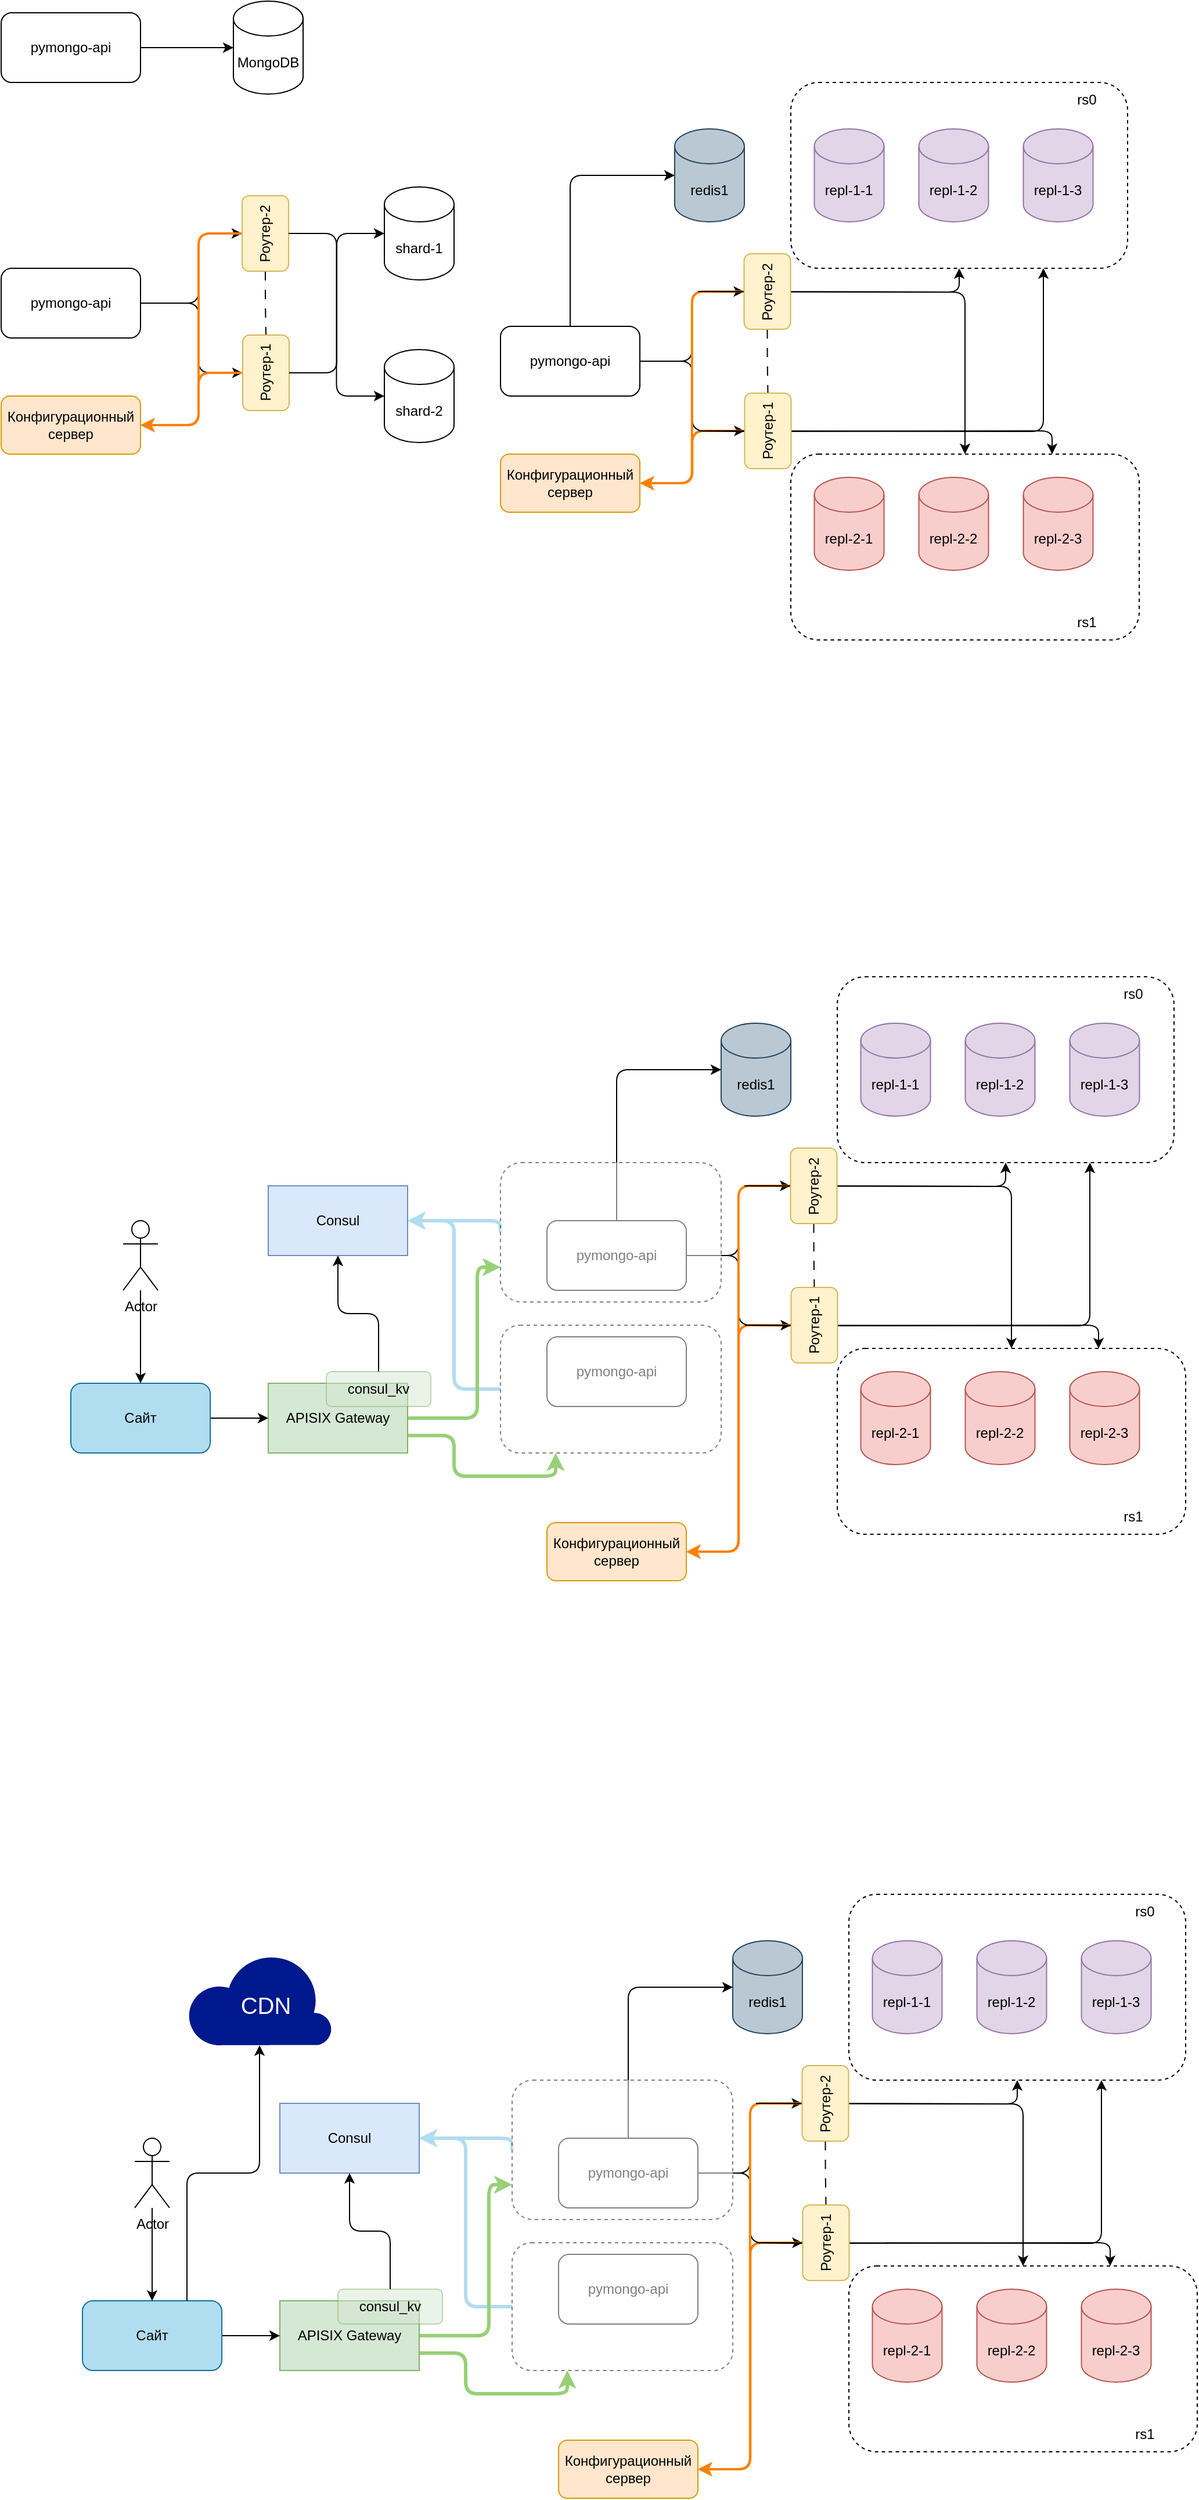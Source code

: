 <mxfile version="24.7.8" pages="2">
  <diagram name="Page-1" id="-H_mtQnk-PTXWXPvYvuk">
    <mxGraphModel dx="1363" dy="913" grid="1" gridSize="10" guides="1" tooltips="1" connect="1" arrows="1" fold="1" page="1" pageScale="1" pageWidth="1169" pageHeight="827" math="0" shadow="0">
      <root>
        <mxCell id="0" />
        <mxCell id="1" parent="0" />
        <mxCell id="zA23MoTUsTF4_91t8viU-2" value="MongoDB" style="shape=cylinder3;whiteSpace=wrap;html=1;boundedLbl=1;backgroundOutline=1;size=15;" parent="1" vertex="1">
          <mxGeometry x="210" y="70" width="60" height="80" as="geometry" />
        </mxCell>
        <mxCell id="zA23MoTUsTF4_91t8viU-3" value="pymongo-api" style="rounded=1;whiteSpace=wrap;html=1;" parent="1" vertex="1">
          <mxGeometry x="10" y="80" width="120" height="60" as="geometry" />
        </mxCell>
        <mxCell id="zA23MoTUsTF4_91t8viU-4" style="edgeStyle=orthogonalEdgeStyle;rounded=0;orthogonalLoop=1;jettySize=auto;html=1;exitX=1;exitY=0.5;exitDx=0;exitDy=0;entryX=0;entryY=0.5;entryDx=0;entryDy=0;entryPerimeter=0;" parent="1" source="zA23MoTUsTF4_91t8viU-3" target="zA23MoTUsTF4_91t8viU-2" edge="1">
          <mxGeometry relative="1" as="geometry" />
        </mxCell>
        <mxCell id="7KpjehtesX4XCopIGH7v-1" value="shard-1" style="shape=cylinder3;whiteSpace=wrap;html=1;boundedLbl=1;backgroundOutline=1;size=15;" parent="1" vertex="1">
          <mxGeometry x="340" y="230" width="60" height="80" as="geometry" />
        </mxCell>
        <mxCell id="7KpjehtesX4XCopIGH7v-53" style="edgeStyle=orthogonalEdgeStyle;rounded=1;orthogonalLoop=1;jettySize=auto;html=1;exitX=1;exitY=0.5;exitDx=0;exitDy=0;curved=0;" parent="1" source="7KpjehtesX4XCopIGH7v-2" target="7KpjehtesX4XCopIGH7v-49" edge="1">
          <mxGeometry relative="1" as="geometry">
            <Array as="points">
              <mxPoint x="180" y="330" />
              <mxPoint x="180" y="270" />
            </Array>
          </mxGeometry>
        </mxCell>
        <mxCell id="7KpjehtesX4XCopIGH7v-54" style="edgeStyle=orthogonalEdgeStyle;rounded=1;orthogonalLoop=1;jettySize=auto;html=1;exitX=1;exitY=0.5;exitDx=0;exitDy=0;entryX=0.5;entryY=0;entryDx=0;entryDy=0;curved=0;" parent="1" source="7KpjehtesX4XCopIGH7v-2" target="7KpjehtesX4XCopIGH7v-50" edge="1">
          <mxGeometry relative="1" as="geometry">
            <Array as="points">
              <mxPoint x="180" y="330" />
              <mxPoint x="180" y="390" />
            </Array>
          </mxGeometry>
        </mxCell>
        <mxCell id="7KpjehtesX4XCopIGH7v-2" value="pymongo-api" style="rounded=1;whiteSpace=wrap;html=1;" parent="1" vertex="1">
          <mxGeometry x="10" y="300" width="120" height="60" as="geometry" />
        </mxCell>
        <mxCell id="7KpjehtesX4XCopIGH7v-5" value="shard-2" style="shape=cylinder3;whiteSpace=wrap;html=1;boundedLbl=1;backgroundOutline=1;size=15;" parent="1" vertex="1">
          <mxGeometry x="340" y="370" width="60" height="80" as="geometry" />
        </mxCell>
        <mxCell id="7KpjehtesX4XCopIGH7v-64" style="edgeStyle=orthogonalEdgeStyle;rounded=1;orthogonalLoop=1;jettySize=auto;html=1;exitX=1;exitY=0.5;exitDx=0;exitDy=0;curved=0;" parent="1" source="7KpjehtesX4XCopIGH7v-8" target="7KpjehtesX4XCopIGH7v-61" edge="1">
          <mxGeometry relative="1" as="geometry" />
        </mxCell>
        <mxCell id="7KpjehtesX4XCopIGH7v-65" style="edgeStyle=orthogonalEdgeStyle;rounded=1;orthogonalLoop=1;jettySize=auto;html=1;exitX=1;exitY=0.5;exitDx=0;exitDy=0;curved=0;" parent="1" source="7KpjehtesX4XCopIGH7v-8" target="7KpjehtesX4XCopIGH7v-62" edge="1">
          <mxGeometry relative="1" as="geometry" />
        </mxCell>
        <mxCell id="7KpjehtesX4XCopIGH7v-8" value="pymongo-api" style="rounded=1;whiteSpace=wrap;html=1;" parent="1" vertex="1">
          <mxGeometry x="440" y="350" width="120" height="60" as="geometry" />
        </mxCell>
        <mxCell id="7KpjehtesX4XCopIGH7v-12" value="repl-1-1" style="shape=cylinder3;whiteSpace=wrap;html=1;boundedLbl=1;backgroundOutline=1;size=15;fillColor=#e1d5e7;strokeColor=#9673a6;" parent="1" vertex="1">
          <mxGeometry x="710.25" y="180" width="60" height="80" as="geometry" />
        </mxCell>
        <mxCell id="7KpjehtesX4XCopIGH7v-13" value="repl-1-2" style="shape=cylinder3;whiteSpace=wrap;html=1;boundedLbl=1;backgroundOutline=1;size=15;fillColor=#e1d5e7;strokeColor=#9673a6;" parent="1" vertex="1">
          <mxGeometry x="800.25" y="180" width="60" height="80" as="geometry" />
        </mxCell>
        <mxCell id="7KpjehtesX4XCopIGH7v-14" value="repl-1-3" style="shape=cylinder3;whiteSpace=wrap;html=1;boundedLbl=1;backgroundOutline=1;size=15;fillColor=#e1d5e7;strokeColor=#9673a6;" parent="1" vertex="1">
          <mxGeometry x="890.25" y="180" width="60" height="80" as="geometry" />
        </mxCell>
        <mxCell id="7KpjehtesX4XCopIGH7v-18" value="repl-2-1" style="shape=cylinder3;whiteSpace=wrap;html=1;boundedLbl=1;backgroundOutline=1;size=15;fillColor=#f8cecc;strokeColor=#b85450;" parent="1" vertex="1">
          <mxGeometry x="710.25" y="480" width="60" height="80" as="geometry" />
        </mxCell>
        <mxCell id="7KpjehtesX4XCopIGH7v-19" value="repl-2-2" style="shape=cylinder3;whiteSpace=wrap;html=1;boundedLbl=1;backgroundOutline=1;size=15;fillColor=#f8cecc;strokeColor=#b85450;" parent="1" vertex="1">
          <mxGeometry x="800.25" y="480" width="60" height="80" as="geometry" />
        </mxCell>
        <mxCell id="7KpjehtesX4XCopIGH7v-20" value="repl-2-3" style="shape=cylinder3;whiteSpace=wrap;html=1;boundedLbl=1;backgroundOutline=1;size=15;fillColor=#f8cecc;strokeColor=#b85450;" parent="1" vertex="1">
          <mxGeometry x="890.25" y="480" width="60" height="80" as="geometry" />
        </mxCell>
        <mxCell id="7KpjehtesX4XCopIGH7v-24" value="redis1" style="shape=cylinder3;whiteSpace=wrap;html=1;boundedLbl=1;backgroundOutline=1;size=15;fillColor=#bac8d3;strokeColor=#23445d;" parent="1" vertex="1">
          <mxGeometry x="590" y="180" width="60" height="80" as="geometry" />
        </mxCell>
        <mxCell id="7KpjehtesX4XCopIGH7v-48" value="Конфигурационный сервер" style="rounded=1;whiteSpace=wrap;html=1;fillColor=#ffe6cc;strokeColor=#d79b00;" parent="1" vertex="1">
          <mxGeometry x="10" y="410" width="120" height="50" as="geometry" />
        </mxCell>
        <mxCell id="7KpjehtesX4XCopIGH7v-52" style="edgeStyle=orthogonalEdgeStyle;rounded=1;orthogonalLoop=1;jettySize=auto;html=1;exitX=0.5;exitY=0;exitDx=0;exitDy=0;entryX=1;entryY=0.5;entryDx=0;entryDy=0;curved=0;strokeColor=#FF8000;strokeWidth=2;" parent="1" source="7KpjehtesX4XCopIGH7v-49" target="7KpjehtesX4XCopIGH7v-48" edge="1">
          <mxGeometry relative="1" as="geometry">
            <mxPoint x="130" y="430" as="targetPoint" />
            <Array as="points">
              <mxPoint x="180" y="270" />
              <mxPoint x="180" y="435" />
            </Array>
          </mxGeometry>
        </mxCell>
        <mxCell id="7KpjehtesX4XCopIGH7v-55" style="edgeStyle=orthogonalEdgeStyle;rounded=0;orthogonalLoop=1;jettySize=auto;html=1;exitX=0;exitY=0.5;exitDx=0;exitDy=0;entryX=1;entryY=0.5;entryDx=0;entryDy=0;endArrow=none;endFill=0;dashed=1;dashPattern=8 8;" parent="1" source="7KpjehtesX4XCopIGH7v-49" target="7KpjehtesX4XCopIGH7v-50" edge="1">
          <mxGeometry relative="1" as="geometry" />
        </mxCell>
        <mxCell id="7KpjehtesX4XCopIGH7v-49" value="Роутер-2" style="rounded=1;whiteSpace=wrap;html=1;fillColor=#fff2cc;strokeColor=#d6b656;rotation=-90;" parent="1" vertex="1">
          <mxGeometry x="205" y="250" width="65" height="40" as="geometry" />
        </mxCell>
        <mxCell id="7KpjehtesX4XCopIGH7v-51" style="edgeStyle=orthogonalEdgeStyle;rounded=1;orthogonalLoop=1;jettySize=auto;html=1;exitX=0.5;exitY=0;exitDx=0;exitDy=0;entryX=1;entryY=0.5;entryDx=0;entryDy=0;curved=0;strokeColor=#FF8000;strokeWidth=2;" parent="1" source="7KpjehtesX4XCopIGH7v-50" target="7KpjehtesX4XCopIGH7v-48" edge="1">
          <mxGeometry relative="1" as="geometry">
            <Array as="points">
              <mxPoint x="180" y="390" />
              <mxPoint x="180" y="435" />
            </Array>
          </mxGeometry>
        </mxCell>
        <mxCell id="7KpjehtesX4XCopIGH7v-50" value="Роутер-1" style="rounded=1;whiteSpace=wrap;html=1;fillColor=#fff2cc;strokeColor=#d6b656;rotation=-90;" parent="1" vertex="1">
          <mxGeometry x="205.5" y="370" width="65" height="40" as="geometry" />
        </mxCell>
        <mxCell id="7KpjehtesX4XCopIGH7v-57" style="edgeStyle=orthogonalEdgeStyle;rounded=1;orthogonalLoop=1;jettySize=auto;html=1;exitX=0.5;exitY=1;exitDx=0;exitDy=0;entryX=0;entryY=0.5;entryDx=0;entryDy=0;entryPerimeter=0;curved=0;" parent="1" source="7KpjehtesX4XCopIGH7v-49" target="7KpjehtesX4XCopIGH7v-5" edge="1">
          <mxGeometry relative="1" as="geometry" />
        </mxCell>
        <mxCell id="7KpjehtesX4XCopIGH7v-58" style="edgeStyle=orthogonalEdgeStyle;rounded=1;orthogonalLoop=1;jettySize=auto;html=1;exitX=0.5;exitY=1;exitDx=0;exitDy=0;entryX=0;entryY=0.5;entryDx=0;entryDy=0;entryPerimeter=0;curved=0;" parent="1" source="7KpjehtesX4XCopIGH7v-50" target="7KpjehtesX4XCopIGH7v-1" edge="1">
          <mxGeometry relative="1" as="geometry" />
        </mxCell>
        <mxCell id="7KpjehtesX4XCopIGH7v-60" style="edgeStyle=orthogonalEdgeStyle;rounded=0;orthogonalLoop=1;jettySize=auto;html=1;exitX=0;exitY=0.5;exitDx=0;exitDy=0;entryX=1;entryY=0.5;entryDx=0;entryDy=0;endArrow=none;endFill=0;dashed=1;dashPattern=8 8;" parent="1" source="7KpjehtesX4XCopIGH7v-61" target="7KpjehtesX4XCopIGH7v-62" edge="1">
          <mxGeometry relative="1" as="geometry" />
        </mxCell>
        <mxCell id="7KpjehtesX4XCopIGH7v-66" style="edgeStyle=orthogonalEdgeStyle;rounded=1;orthogonalLoop=1;jettySize=auto;html=1;exitX=0.5;exitY=0;exitDx=0;exitDy=0;entryX=1;entryY=0.5;entryDx=0;entryDy=0;curved=0;strokeColor=#FF8000;strokeWidth=2;" parent="1" source="7KpjehtesX4XCopIGH7v-61" target="7KpjehtesX4XCopIGH7v-63" edge="1">
          <mxGeometry relative="1" as="geometry" />
        </mxCell>
        <mxCell id="ZkxTK4wxiajPIn4mrlBF-107" style="edgeStyle=orthogonalEdgeStyle;rounded=1;orthogonalLoop=1;jettySize=auto;html=1;exitX=0.5;exitY=1;exitDx=0;exitDy=0;entryX=0.5;entryY=1;entryDx=0;entryDy=0;curved=0;" edge="1" parent="1" target="ZkxTK4wxiajPIn4mrlBF-103">
          <mxGeometry relative="1" as="geometry">
            <mxPoint x="610" y="320" as="sourcePoint" />
          </mxGeometry>
        </mxCell>
        <mxCell id="ZkxTK4wxiajPIn4mrlBF-108" style="edgeStyle=orthogonalEdgeStyle;rounded=1;orthogonalLoop=1;jettySize=auto;html=1;exitX=0.5;exitY=1;exitDx=0;exitDy=0;curved=0;" edge="1" parent="1" target="ZkxTK4wxiajPIn4mrlBF-105">
          <mxGeometry relative="1" as="geometry">
            <mxPoint x="610" y="320" as="sourcePoint" />
          </mxGeometry>
        </mxCell>
        <mxCell id="7KpjehtesX4XCopIGH7v-61" value="Роутер-2" style="rounded=1;whiteSpace=wrap;html=1;fillColor=#fff2cc;strokeColor=#d6b656;rotation=-90;" parent="1" vertex="1">
          <mxGeometry x="637.25" y="300" width="65" height="40" as="geometry" />
        </mxCell>
        <mxCell id="7KpjehtesX4XCopIGH7v-67" style="edgeStyle=orthogonalEdgeStyle;rounded=1;orthogonalLoop=1;jettySize=auto;html=1;exitX=0.5;exitY=0;exitDx=0;exitDy=0;entryX=1;entryY=0.5;entryDx=0;entryDy=0;curved=0;strokeColor=#FF8000;strokeWidth=2;" parent="1" source="7KpjehtesX4XCopIGH7v-62" target="7KpjehtesX4XCopIGH7v-63" edge="1">
          <mxGeometry relative="1" as="geometry" />
        </mxCell>
        <mxCell id="ZkxTK4wxiajPIn4mrlBF-109" style="edgeStyle=orthogonalEdgeStyle;rounded=1;orthogonalLoop=1;jettySize=auto;html=1;exitX=0.5;exitY=1;exitDx=0;exitDy=0;entryX=0.75;entryY=1;entryDx=0;entryDy=0;curved=0;" edge="1" parent="1" target="ZkxTK4wxiajPIn4mrlBF-103">
          <mxGeometry relative="1" as="geometry">
            <mxPoint x="610.5" y="440" as="sourcePoint" />
          </mxGeometry>
        </mxCell>
        <mxCell id="ZkxTK4wxiajPIn4mrlBF-110" style="edgeStyle=orthogonalEdgeStyle;rounded=1;orthogonalLoop=1;jettySize=auto;html=1;exitX=0.5;exitY=1;exitDx=0;exitDy=0;entryX=0.75;entryY=0;entryDx=0;entryDy=0;curved=0;" edge="1" parent="1" target="ZkxTK4wxiajPIn4mrlBF-105">
          <mxGeometry relative="1" as="geometry">
            <mxPoint x="610.5" y="440" as="sourcePoint" />
          </mxGeometry>
        </mxCell>
        <mxCell id="7KpjehtesX4XCopIGH7v-62" value="Роутер-1" style="rounded=1;whiteSpace=wrap;html=1;fillColor=#fff2cc;strokeColor=#d6b656;rotation=-90;" parent="1" vertex="1">
          <mxGeometry x="637.75" y="420" width="65" height="40" as="geometry" />
        </mxCell>
        <mxCell id="7KpjehtesX4XCopIGH7v-63" value="Конфигурационный сервер" style="rounded=1;whiteSpace=wrap;html=1;fillColor=#ffe6cc;strokeColor=#d79b00;" parent="1" vertex="1">
          <mxGeometry x="440" y="460" width="120" height="50" as="geometry" />
        </mxCell>
        <mxCell id="ZkxTK4wxiajPIn4mrlBF-103" value="" style="rounded=1;whiteSpace=wrap;html=1;fillColor=none;dashed=1;" vertex="1" parent="1">
          <mxGeometry x="690" y="140" width="290" height="160" as="geometry" />
        </mxCell>
        <mxCell id="ZkxTK4wxiajPIn4mrlBF-104" value="rs0" style="text;html=1;align=center;verticalAlign=middle;whiteSpace=wrap;rounded=0;" vertex="1" parent="1">
          <mxGeometry x="915.25" y="140" width="60" height="30" as="geometry" />
        </mxCell>
        <mxCell id="ZkxTK4wxiajPIn4mrlBF-105" value="" style="rounded=1;whiteSpace=wrap;html=1;fillColor=none;dashed=1;" vertex="1" parent="1">
          <mxGeometry x="690" y="460" width="300" height="160" as="geometry" />
        </mxCell>
        <mxCell id="ZkxTK4wxiajPIn4mrlBF-106" value="rs1" style="text;html=1;align=center;verticalAlign=middle;whiteSpace=wrap;rounded=0;" vertex="1" parent="1">
          <mxGeometry x="915.25" y="590" width="60" height="30" as="geometry" />
        </mxCell>
        <mxCell id="ZkxTK4wxiajPIn4mrlBF-111" style="edgeStyle=orthogonalEdgeStyle;rounded=1;orthogonalLoop=1;jettySize=auto;html=1;exitX=0.5;exitY=0;exitDx=0;exitDy=0;entryX=0;entryY=0.5;entryDx=0;entryDy=0;entryPerimeter=0;curved=0;" edge="1" parent="1" source="7KpjehtesX4XCopIGH7v-8" target="7KpjehtesX4XCopIGH7v-24">
          <mxGeometry relative="1" as="geometry" />
        </mxCell>
        <mxCell id="ZkxTK4wxiajPIn4mrlBF-112" style="edgeStyle=orthogonalEdgeStyle;rounded=1;orthogonalLoop=1;jettySize=auto;html=1;exitX=1;exitY=0.5;exitDx=0;exitDy=0;curved=0;" edge="1" parent="1" source="ZkxTK4wxiajPIn4mrlBF-114" target="ZkxTK4wxiajPIn4mrlBF-126">
          <mxGeometry relative="1" as="geometry" />
        </mxCell>
        <mxCell id="ZkxTK4wxiajPIn4mrlBF-113" style="edgeStyle=orthogonalEdgeStyle;rounded=1;orthogonalLoop=1;jettySize=auto;html=1;exitX=1;exitY=0.5;exitDx=0;exitDy=0;curved=0;" edge="1" parent="1" source="ZkxTK4wxiajPIn4mrlBF-114" target="ZkxTK4wxiajPIn4mrlBF-130">
          <mxGeometry relative="1" as="geometry" />
        </mxCell>
        <mxCell id="ZkxTK4wxiajPIn4mrlBF-114" value="pymongo-api" style="rounded=1;whiteSpace=wrap;html=1;" vertex="1" parent="1">
          <mxGeometry x="480" y="1120" width="120" height="60" as="geometry" />
        </mxCell>
        <mxCell id="ZkxTK4wxiajPIn4mrlBF-115" value="repl-1-1" style="shape=cylinder3;whiteSpace=wrap;html=1;boundedLbl=1;backgroundOutline=1;size=15;fillColor=#e1d5e7;strokeColor=#9673a6;" vertex="1" parent="1">
          <mxGeometry x="750.25" y="950" width="60" height="80" as="geometry" />
        </mxCell>
        <mxCell id="ZkxTK4wxiajPIn4mrlBF-116" value="repl-1-2" style="shape=cylinder3;whiteSpace=wrap;html=1;boundedLbl=1;backgroundOutline=1;size=15;fillColor=#e1d5e7;strokeColor=#9673a6;" vertex="1" parent="1">
          <mxGeometry x="840.25" y="950" width="60" height="80" as="geometry" />
        </mxCell>
        <mxCell id="ZkxTK4wxiajPIn4mrlBF-117" value="repl-1-3" style="shape=cylinder3;whiteSpace=wrap;html=1;boundedLbl=1;backgroundOutline=1;size=15;fillColor=#e1d5e7;strokeColor=#9673a6;" vertex="1" parent="1">
          <mxGeometry x="930.25" y="950" width="60" height="80" as="geometry" />
        </mxCell>
        <mxCell id="ZkxTK4wxiajPIn4mrlBF-118" value="repl-2-1" style="shape=cylinder3;whiteSpace=wrap;html=1;boundedLbl=1;backgroundOutline=1;size=15;fillColor=#f8cecc;strokeColor=#b85450;" vertex="1" parent="1">
          <mxGeometry x="750.25" y="1250" width="60" height="80" as="geometry" />
        </mxCell>
        <mxCell id="ZkxTK4wxiajPIn4mrlBF-119" value="repl-2-2" style="shape=cylinder3;whiteSpace=wrap;html=1;boundedLbl=1;backgroundOutline=1;size=15;fillColor=#f8cecc;strokeColor=#b85450;" vertex="1" parent="1">
          <mxGeometry x="840.25" y="1250" width="60" height="80" as="geometry" />
        </mxCell>
        <mxCell id="ZkxTK4wxiajPIn4mrlBF-120" value="repl-2-3" style="shape=cylinder3;whiteSpace=wrap;html=1;boundedLbl=1;backgroundOutline=1;size=15;fillColor=#f8cecc;strokeColor=#b85450;" vertex="1" parent="1">
          <mxGeometry x="930.25" y="1250" width="60" height="80" as="geometry" />
        </mxCell>
        <mxCell id="ZkxTK4wxiajPIn4mrlBF-121" value="redis1" style="shape=cylinder3;whiteSpace=wrap;html=1;boundedLbl=1;backgroundOutline=1;size=15;fillColor=#bac8d3;strokeColor=#23445d;" vertex="1" parent="1">
          <mxGeometry x="630" y="950" width="60" height="80" as="geometry" />
        </mxCell>
        <mxCell id="ZkxTK4wxiajPIn4mrlBF-122" style="edgeStyle=orthogonalEdgeStyle;rounded=0;orthogonalLoop=1;jettySize=auto;html=1;exitX=0;exitY=0.5;exitDx=0;exitDy=0;entryX=1;entryY=0.5;entryDx=0;entryDy=0;endArrow=none;endFill=0;dashed=1;dashPattern=8 8;" edge="1" parent="1" source="ZkxTK4wxiajPIn4mrlBF-126" target="ZkxTK4wxiajPIn4mrlBF-130">
          <mxGeometry relative="1" as="geometry" />
        </mxCell>
        <mxCell id="ZkxTK4wxiajPIn4mrlBF-123" style="edgeStyle=orthogonalEdgeStyle;rounded=1;orthogonalLoop=1;jettySize=auto;html=1;exitX=0.5;exitY=0;exitDx=0;exitDy=0;entryX=1;entryY=0.5;entryDx=0;entryDy=0;curved=0;strokeColor=#FF8000;strokeWidth=2;" edge="1" parent="1" source="ZkxTK4wxiajPIn4mrlBF-126" target="ZkxTK4wxiajPIn4mrlBF-131">
          <mxGeometry relative="1" as="geometry" />
        </mxCell>
        <mxCell id="ZkxTK4wxiajPIn4mrlBF-124" style="edgeStyle=orthogonalEdgeStyle;rounded=1;orthogonalLoop=1;jettySize=auto;html=1;exitX=0.5;exitY=1;exitDx=0;exitDy=0;entryX=0.5;entryY=1;entryDx=0;entryDy=0;curved=0;" edge="1" parent="1" target="ZkxTK4wxiajPIn4mrlBF-132">
          <mxGeometry relative="1" as="geometry">
            <mxPoint x="650" y="1090" as="sourcePoint" />
          </mxGeometry>
        </mxCell>
        <mxCell id="ZkxTK4wxiajPIn4mrlBF-125" style="edgeStyle=orthogonalEdgeStyle;rounded=1;orthogonalLoop=1;jettySize=auto;html=1;exitX=0.5;exitY=1;exitDx=0;exitDy=0;curved=0;" edge="1" parent="1" target="ZkxTK4wxiajPIn4mrlBF-134">
          <mxGeometry relative="1" as="geometry">
            <mxPoint x="650" y="1090" as="sourcePoint" />
          </mxGeometry>
        </mxCell>
        <mxCell id="ZkxTK4wxiajPIn4mrlBF-126" value="Роутер-2" style="rounded=1;whiteSpace=wrap;html=1;fillColor=#fff2cc;strokeColor=#d6b656;rotation=-90;" vertex="1" parent="1">
          <mxGeometry x="677.25" y="1070" width="65" height="40" as="geometry" />
        </mxCell>
        <mxCell id="ZkxTK4wxiajPIn4mrlBF-127" style="edgeStyle=orthogonalEdgeStyle;rounded=1;orthogonalLoop=1;jettySize=auto;html=1;exitX=0.5;exitY=0;exitDx=0;exitDy=0;entryX=1;entryY=0.5;entryDx=0;entryDy=0;curved=0;strokeColor=#FF8000;strokeWidth=2;" edge="1" parent="1" source="ZkxTK4wxiajPIn4mrlBF-130" target="ZkxTK4wxiajPIn4mrlBF-131">
          <mxGeometry relative="1" as="geometry" />
        </mxCell>
        <mxCell id="ZkxTK4wxiajPIn4mrlBF-128" style="edgeStyle=orthogonalEdgeStyle;rounded=1;orthogonalLoop=1;jettySize=auto;html=1;exitX=0.5;exitY=1;exitDx=0;exitDy=0;entryX=0.75;entryY=1;entryDx=0;entryDy=0;curved=0;" edge="1" parent="1" target="ZkxTK4wxiajPIn4mrlBF-132">
          <mxGeometry relative="1" as="geometry">
            <mxPoint x="650.5" y="1210" as="sourcePoint" />
          </mxGeometry>
        </mxCell>
        <mxCell id="ZkxTK4wxiajPIn4mrlBF-129" style="edgeStyle=orthogonalEdgeStyle;rounded=1;orthogonalLoop=1;jettySize=auto;html=1;exitX=0.5;exitY=1;exitDx=0;exitDy=0;entryX=0.75;entryY=0;entryDx=0;entryDy=0;curved=0;" edge="1" parent="1" target="ZkxTK4wxiajPIn4mrlBF-134">
          <mxGeometry relative="1" as="geometry">
            <mxPoint x="650.5" y="1210" as="sourcePoint" />
          </mxGeometry>
        </mxCell>
        <mxCell id="ZkxTK4wxiajPIn4mrlBF-130" value="Роутер-1" style="rounded=1;whiteSpace=wrap;html=1;fillColor=#fff2cc;strokeColor=#d6b656;rotation=-90;" vertex="1" parent="1">
          <mxGeometry x="677.75" y="1190" width="65" height="40" as="geometry" />
        </mxCell>
        <mxCell id="ZkxTK4wxiajPIn4mrlBF-131" value="Конфигурационный сервер" style="rounded=1;whiteSpace=wrap;html=1;fillColor=#ffe6cc;strokeColor=#d79b00;" vertex="1" parent="1">
          <mxGeometry x="480" y="1380" width="120" height="50" as="geometry" />
        </mxCell>
        <mxCell id="ZkxTK4wxiajPIn4mrlBF-132" value="" style="rounded=1;whiteSpace=wrap;html=1;fillColor=none;dashed=1;" vertex="1" parent="1">
          <mxGeometry x="730" y="910" width="290" height="160" as="geometry" />
        </mxCell>
        <mxCell id="ZkxTK4wxiajPIn4mrlBF-133" value="rs0" style="text;html=1;align=center;verticalAlign=middle;whiteSpace=wrap;rounded=0;" vertex="1" parent="1">
          <mxGeometry x="955.25" y="910" width="60" height="30" as="geometry" />
        </mxCell>
        <mxCell id="ZkxTK4wxiajPIn4mrlBF-134" value="" style="rounded=1;whiteSpace=wrap;html=1;fillColor=none;dashed=1;" vertex="1" parent="1">
          <mxGeometry x="730" y="1230" width="300" height="160" as="geometry" />
        </mxCell>
        <mxCell id="ZkxTK4wxiajPIn4mrlBF-135" value="rs1" style="text;html=1;align=center;verticalAlign=middle;whiteSpace=wrap;rounded=0;" vertex="1" parent="1">
          <mxGeometry x="955.25" y="1360" width="60" height="30" as="geometry" />
        </mxCell>
        <mxCell id="ZkxTK4wxiajPIn4mrlBF-136" style="edgeStyle=orthogonalEdgeStyle;rounded=1;orthogonalLoop=1;jettySize=auto;html=1;exitX=0.5;exitY=0;exitDx=0;exitDy=0;entryX=0;entryY=0.5;entryDx=0;entryDy=0;entryPerimeter=0;curved=0;" edge="1" parent="1" source="ZkxTK4wxiajPIn4mrlBF-114" target="ZkxTK4wxiajPIn4mrlBF-121">
          <mxGeometry relative="1" as="geometry" />
        </mxCell>
        <mxCell id="ZkxTK4wxiajPIn4mrlBF-137" value="pymongo-api" style="rounded=1;whiteSpace=wrap;html=1;" vertex="1" parent="1">
          <mxGeometry x="480" y="1220" width="120" height="60" as="geometry" />
        </mxCell>
        <mxCell id="ZkxTK4wxiajPIn4mrlBF-145" style="edgeStyle=orthogonalEdgeStyle;rounded=1;orthogonalLoop=1;jettySize=auto;html=1;exitX=0;exitY=0.5;exitDx=0;exitDy=0;entryX=1;entryY=0.5;entryDx=0;entryDy=0;curved=0;strokeColor=#B1DDF0;strokeWidth=3;" edge="1" parent="1" source="ZkxTK4wxiajPIn4mrlBF-138" target="ZkxTK4wxiajPIn4mrlBF-140">
          <mxGeometry relative="1" as="geometry">
            <Array as="points">
              <mxPoint x="440" y="1120" />
            </Array>
          </mxGeometry>
        </mxCell>
        <mxCell id="ZkxTK4wxiajPIn4mrlBF-138" value="" style="rounded=1;whiteSpace=wrap;html=1;fillColor=default;dashed=1;fillStyle=auto;opacity=50;" vertex="1" parent="1">
          <mxGeometry x="440" y="1070" width="190" height="120" as="geometry" />
        </mxCell>
        <mxCell id="ZkxTK4wxiajPIn4mrlBF-147" style="edgeStyle=orthogonalEdgeStyle;rounded=1;orthogonalLoop=1;jettySize=auto;html=1;exitX=0;exitY=0.5;exitDx=0;exitDy=0;entryX=1;entryY=0.5;entryDx=0;entryDy=0;curved=0;strokeColor=#B1DDF0;strokeWidth=3;" edge="1" parent="1" source="ZkxTK4wxiajPIn4mrlBF-139" target="ZkxTK4wxiajPIn4mrlBF-140">
          <mxGeometry relative="1" as="geometry" />
        </mxCell>
        <mxCell id="ZkxTK4wxiajPIn4mrlBF-139" value="" style="rounded=1;whiteSpace=wrap;html=1;fillColor=default;dashed=1;opacity=50;" vertex="1" parent="1">
          <mxGeometry x="440" y="1210" width="190" height="110" as="geometry" />
        </mxCell>
        <mxCell id="ZkxTK4wxiajPIn4mrlBF-140" value="Consul" style="rounded=0;whiteSpace=wrap;html=1;fillColor=#dae8fc;strokeColor=#6c8ebf;" vertex="1" parent="1">
          <mxGeometry x="240" y="1090" width="120" height="60" as="geometry" />
        </mxCell>
        <mxCell id="ZkxTK4wxiajPIn4mrlBF-148" style="edgeStyle=orthogonalEdgeStyle;rounded=1;orthogonalLoop=1;jettySize=auto;html=1;exitX=1;exitY=0.5;exitDx=0;exitDy=0;entryX=0;entryY=0.75;entryDx=0;entryDy=0;curved=0;strokeColor=#97D077;strokeWidth=3;" edge="1" parent="1" source="ZkxTK4wxiajPIn4mrlBF-141" target="ZkxTK4wxiajPIn4mrlBF-138">
          <mxGeometry relative="1" as="geometry">
            <Array as="points">
              <mxPoint x="420" y="1290" />
              <mxPoint x="420" y="1160" />
            </Array>
          </mxGeometry>
        </mxCell>
        <mxCell id="ZkxTK4wxiajPIn4mrlBF-149" style="edgeStyle=orthogonalEdgeStyle;rounded=1;orthogonalLoop=1;jettySize=auto;html=1;exitX=1;exitY=0.75;exitDx=0;exitDy=0;entryX=0.25;entryY=1;entryDx=0;entryDy=0;curved=0;strokeColor=#97D077;strokeWidth=3;" edge="1" parent="1" source="ZkxTK4wxiajPIn4mrlBF-141" target="ZkxTK4wxiajPIn4mrlBF-139">
          <mxGeometry relative="1" as="geometry" />
        </mxCell>
        <mxCell id="ZkxTK4wxiajPIn4mrlBF-141" value="APISIX Gateway" style="rounded=0;whiteSpace=wrap;html=1;fillColor=#d5e8d4;strokeColor=#82b366;" vertex="1" parent="1">
          <mxGeometry x="240" y="1260" width="120" height="60" as="geometry" />
        </mxCell>
        <mxCell id="ZkxTK4wxiajPIn4mrlBF-144" style="edgeStyle=orthogonalEdgeStyle;rounded=1;orthogonalLoop=1;jettySize=auto;html=1;exitX=0.5;exitY=0;exitDx=0;exitDy=0;entryX=0.5;entryY=1;entryDx=0;entryDy=0;curved=0;" edge="1" parent="1" source="ZkxTK4wxiajPIn4mrlBF-142" target="ZkxTK4wxiajPIn4mrlBF-140">
          <mxGeometry relative="1" as="geometry" />
        </mxCell>
        <mxCell id="ZkxTK4wxiajPIn4mrlBF-142" value="consul_kv" style="rounded=1;whiteSpace=wrap;html=1;fillColor=#d5e8d4;strokeColor=#82b366;opacity=50;" vertex="1" parent="1">
          <mxGeometry x="290" y="1250" width="90" height="30" as="geometry" />
        </mxCell>
        <mxCell id="ZkxTK4wxiajPIn4mrlBF-151" style="edgeStyle=orthogonalEdgeStyle;rounded=0;orthogonalLoop=1;jettySize=auto;html=1;exitX=1;exitY=0.5;exitDx=0;exitDy=0;entryX=0;entryY=0.5;entryDx=0;entryDy=0;" edge="1" parent="1" source="ZkxTK4wxiajPIn4mrlBF-150" target="ZkxTK4wxiajPIn4mrlBF-141">
          <mxGeometry relative="1" as="geometry" />
        </mxCell>
        <mxCell id="ZkxTK4wxiajPIn4mrlBF-150" value="Сайт" style="rounded=1;whiteSpace=wrap;html=1;fillColor=#b1ddf0;strokeColor=#10739e;" vertex="1" parent="1">
          <mxGeometry x="70" y="1260" width="120" height="60" as="geometry" />
        </mxCell>
        <mxCell id="ZkxTK4wxiajPIn4mrlBF-153" value="" style="edgeStyle=orthogonalEdgeStyle;rounded=0;orthogonalLoop=1;jettySize=auto;html=1;" edge="1" parent="1" source="ZkxTK4wxiajPIn4mrlBF-152" target="ZkxTK4wxiajPIn4mrlBF-150">
          <mxGeometry relative="1" as="geometry" />
        </mxCell>
        <mxCell id="ZkxTK4wxiajPIn4mrlBF-152" value="Actor" style="shape=umlActor;verticalLabelPosition=bottom;verticalAlign=top;html=1;outlineConnect=0;" vertex="1" parent="1">
          <mxGeometry x="115" y="1120" width="30" height="60" as="geometry" />
        </mxCell>
        <mxCell id="ZkxTK4wxiajPIn4mrlBF-155" style="edgeStyle=orthogonalEdgeStyle;rounded=1;orthogonalLoop=1;jettySize=auto;html=1;exitX=1;exitY=0.5;exitDx=0;exitDy=0;curved=0;" edge="1" parent="1" source="ZkxTK4wxiajPIn4mrlBF-157" target="ZkxTK4wxiajPIn4mrlBF-169">
          <mxGeometry relative="1" as="geometry" />
        </mxCell>
        <mxCell id="ZkxTK4wxiajPIn4mrlBF-156" style="edgeStyle=orthogonalEdgeStyle;rounded=1;orthogonalLoop=1;jettySize=auto;html=1;exitX=1;exitY=0.5;exitDx=0;exitDy=0;curved=0;" edge="1" parent="1" source="ZkxTK4wxiajPIn4mrlBF-157" target="ZkxTK4wxiajPIn4mrlBF-173">
          <mxGeometry relative="1" as="geometry" />
        </mxCell>
        <mxCell id="ZkxTK4wxiajPIn4mrlBF-157" value="pymongo-api" style="rounded=1;whiteSpace=wrap;html=1;" vertex="1" parent="1">
          <mxGeometry x="490" y="1910" width="120" height="60" as="geometry" />
        </mxCell>
        <mxCell id="ZkxTK4wxiajPIn4mrlBF-158" value="repl-1-1" style="shape=cylinder3;whiteSpace=wrap;html=1;boundedLbl=1;backgroundOutline=1;size=15;fillColor=#e1d5e7;strokeColor=#9673a6;" vertex="1" parent="1">
          <mxGeometry x="760.25" y="1740" width="60" height="80" as="geometry" />
        </mxCell>
        <mxCell id="ZkxTK4wxiajPIn4mrlBF-159" value="repl-1-2" style="shape=cylinder3;whiteSpace=wrap;html=1;boundedLbl=1;backgroundOutline=1;size=15;fillColor=#e1d5e7;strokeColor=#9673a6;" vertex="1" parent="1">
          <mxGeometry x="850.25" y="1740" width="60" height="80" as="geometry" />
        </mxCell>
        <mxCell id="ZkxTK4wxiajPIn4mrlBF-160" value="repl-1-3" style="shape=cylinder3;whiteSpace=wrap;html=1;boundedLbl=1;backgroundOutline=1;size=15;fillColor=#e1d5e7;strokeColor=#9673a6;" vertex="1" parent="1">
          <mxGeometry x="940.25" y="1740" width="60" height="80" as="geometry" />
        </mxCell>
        <mxCell id="ZkxTK4wxiajPIn4mrlBF-161" value="repl-2-1" style="shape=cylinder3;whiteSpace=wrap;html=1;boundedLbl=1;backgroundOutline=1;size=15;fillColor=#f8cecc;strokeColor=#b85450;" vertex="1" parent="1">
          <mxGeometry x="760.25" y="2040" width="60" height="80" as="geometry" />
        </mxCell>
        <mxCell id="ZkxTK4wxiajPIn4mrlBF-162" value="repl-2-2" style="shape=cylinder3;whiteSpace=wrap;html=1;boundedLbl=1;backgroundOutline=1;size=15;fillColor=#f8cecc;strokeColor=#b85450;" vertex="1" parent="1">
          <mxGeometry x="850.25" y="2040" width="60" height="80" as="geometry" />
        </mxCell>
        <mxCell id="ZkxTK4wxiajPIn4mrlBF-163" value="repl-2-3" style="shape=cylinder3;whiteSpace=wrap;html=1;boundedLbl=1;backgroundOutline=1;size=15;fillColor=#f8cecc;strokeColor=#b85450;" vertex="1" parent="1">
          <mxGeometry x="940.25" y="2040" width="60" height="80" as="geometry" />
        </mxCell>
        <mxCell id="ZkxTK4wxiajPIn4mrlBF-164" value="redis1" style="shape=cylinder3;whiteSpace=wrap;html=1;boundedLbl=1;backgroundOutline=1;size=15;fillColor=#bac8d3;strokeColor=#23445d;" vertex="1" parent="1">
          <mxGeometry x="640" y="1740" width="60" height="80" as="geometry" />
        </mxCell>
        <mxCell id="ZkxTK4wxiajPIn4mrlBF-165" style="edgeStyle=orthogonalEdgeStyle;rounded=0;orthogonalLoop=1;jettySize=auto;html=1;exitX=0;exitY=0.5;exitDx=0;exitDy=0;entryX=1;entryY=0.5;entryDx=0;entryDy=0;endArrow=none;endFill=0;dashed=1;dashPattern=8 8;" edge="1" parent="1" source="ZkxTK4wxiajPIn4mrlBF-169" target="ZkxTK4wxiajPIn4mrlBF-173">
          <mxGeometry relative="1" as="geometry" />
        </mxCell>
        <mxCell id="ZkxTK4wxiajPIn4mrlBF-166" style="edgeStyle=orthogonalEdgeStyle;rounded=1;orthogonalLoop=1;jettySize=auto;html=1;exitX=0.5;exitY=0;exitDx=0;exitDy=0;entryX=1;entryY=0.5;entryDx=0;entryDy=0;curved=0;strokeColor=#FF8000;strokeWidth=2;" edge="1" parent="1" source="ZkxTK4wxiajPIn4mrlBF-169" target="ZkxTK4wxiajPIn4mrlBF-174">
          <mxGeometry relative="1" as="geometry" />
        </mxCell>
        <mxCell id="ZkxTK4wxiajPIn4mrlBF-167" style="edgeStyle=orthogonalEdgeStyle;rounded=1;orthogonalLoop=1;jettySize=auto;html=1;exitX=0.5;exitY=1;exitDx=0;exitDy=0;entryX=0.5;entryY=1;entryDx=0;entryDy=0;curved=0;" edge="1" parent="1" target="ZkxTK4wxiajPIn4mrlBF-175">
          <mxGeometry relative="1" as="geometry">
            <mxPoint x="660" y="1880" as="sourcePoint" />
          </mxGeometry>
        </mxCell>
        <mxCell id="ZkxTK4wxiajPIn4mrlBF-168" style="edgeStyle=orthogonalEdgeStyle;rounded=1;orthogonalLoop=1;jettySize=auto;html=1;exitX=0.5;exitY=1;exitDx=0;exitDy=0;curved=0;" edge="1" parent="1" target="ZkxTK4wxiajPIn4mrlBF-177">
          <mxGeometry relative="1" as="geometry">
            <mxPoint x="660" y="1880" as="sourcePoint" />
          </mxGeometry>
        </mxCell>
        <mxCell id="ZkxTK4wxiajPIn4mrlBF-169" value="Роутер-2" style="rounded=1;whiteSpace=wrap;html=1;fillColor=#fff2cc;strokeColor=#d6b656;rotation=-90;" vertex="1" parent="1">
          <mxGeometry x="687.25" y="1860" width="65" height="40" as="geometry" />
        </mxCell>
        <mxCell id="ZkxTK4wxiajPIn4mrlBF-170" style="edgeStyle=orthogonalEdgeStyle;rounded=1;orthogonalLoop=1;jettySize=auto;html=1;exitX=0.5;exitY=0;exitDx=0;exitDy=0;entryX=1;entryY=0.5;entryDx=0;entryDy=0;curved=0;strokeColor=#FF8000;strokeWidth=2;" edge="1" parent="1" source="ZkxTK4wxiajPIn4mrlBF-173" target="ZkxTK4wxiajPIn4mrlBF-174">
          <mxGeometry relative="1" as="geometry" />
        </mxCell>
        <mxCell id="ZkxTK4wxiajPIn4mrlBF-171" style="edgeStyle=orthogonalEdgeStyle;rounded=1;orthogonalLoop=1;jettySize=auto;html=1;exitX=0.5;exitY=1;exitDx=0;exitDy=0;entryX=0.75;entryY=1;entryDx=0;entryDy=0;curved=0;" edge="1" parent="1" target="ZkxTK4wxiajPIn4mrlBF-175">
          <mxGeometry relative="1" as="geometry">
            <mxPoint x="660.5" y="2000" as="sourcePoint" />
          </mxGeometry>
        </mxCell>
        <mxCell id="ZkxTK4wxiajPIn4mrlBF-172" style="edgeStyle=orthogonalEdgeStyle;rounded=1;orthogonalLoop=1;jettySize=auto;html=1;exitX=0.5;exitY=1;exitDx=0;exitDy=0;entryX=0.75;entryY=0;entryDx=0;entryDy=0;curved=0;" edge="1" parent="1" target="ZkxTK4wxiajPIn4mrlBF-177">
          <mxGeometry relative="1" as="geometry">
            <mxPoint x="660.5" y="2000" as="sourcePoint" />
          </mxGeometry>
        </mxCell>
        <mxCell id="ZkxTK4wxiajPIn4mrlBF-173" value="Роутер-1" style="rounded=1;whiteSpace=wrap;html=1;fillColor=#fff2cc;strokeColor=#d6b656;rotation=-90;" vertex="1" parent="1">
          <mxGeometry x="687.75" y="1980" width="65" height="40" as="geometry" />
        </mxCell>
        <mxCell id="ZkxTK4wxiajPIn4mrlBF-174" value="Конфигурационный сервер" style="rounded=1;whiteSpace=wrap;html=1;fillColor=#ffe6cc;strokeColor=#d79b00;" vertex="1" parent="1">
          <mxGeometry x="490" y="2170" width="120" height="50" as="geometry" />
        </mxCell>
        <mxCell id="ZkxTK4wxiajPIn4mrlBF-175" value="" style="rounded=1;whiteSpace=wrap;html=1;fillColor=none;dashed=1;" vertex="1" parent="1">
          <mxGeometry x="740" y="1700" width="290" height="160" as="geometry" />
        </mxCell>
        <mxCell id="ZkxTK4wxiajPIn4mrlBF-176" value="rs0" style="text;html=1;align=center;verticalAlign=middle;whiteSpace=wrap;rounded=0;" vertex="1" parent="1">
          <mxGeometry x="965.25" y="1700" width="60" height="30" as="geometry" />
        </mxCell>
        <mxCell id="ZkxTK4wxiajPIn4mrlBF-177" value="" style="rounded=1;whiteSpace=wrap;html=1;fillColor=none;dashed=1;" vertex="1" parent="1">
          <mxGeometry x="740" y="2020" width="300" height="160" as="geometry" />
        </mxCell>
        <mxCell id="ZkxTK4wxiajPIn4mrlBF-178" value="rs1" style="text;html=1;align=center;verticalAlign=middle;whiteSpace=wrap;rounded=0;" vertex="1" parent="1">
          <mxGeometry x="965.25" y="2150" width="60" height="30" as="geometry" />
        </mxCell>
        <mxCell id="ZkxTK4wxiajPIn4mrlBF-179" style="edgeStyle=orthogonalEdgeStyle;rounded=1;orthogonalLoop=1;jettySize=auto;html=1;exitX=0.5;exitY=0;exitDx=0;exitDy=0;entryX=0;entryY=0.5;entryDx=0;entryDy=0;entryPerimeter=0;curved=0;" edge="1" parent="1" source="ZkxTK4wxiajPIn4mrlBF-157" target="ZkxTK4wxiajPIn4mrlBF-164">
          <mxGeometry relative="1" as="geometry" />
        </mxCell>
        <mxCell id="ZkxTK4wxiajPIn4mrlBF-180" value="pymongo-api" style="rounded=1;whiteSpace=wrap;html=1;" vertex="1" parent="1">
          <mxGeometry x="490" y="2010" width="120" height="60" as="geometry" />
        </mxCell>
        <mxCell id="ZkxTK4wxiajPIn4mrlBF-181" style="edgeStyle=orthogonalEdgeStyle;rounded=1;orthogonalLoop=1;jettySize=auto;html=1;exitX=0;exitY=0.5;exitDx=0;exitDy=0;entryX=1;entryY=0.5;entryDx=0;entryDy=0;curved=0;strokeColor=#B1DDF0;strokeWidth=3;" edge="1" parent="1" source="ZkxTK4wxiajPIn4mrlBF-182" target="ZkxTK4wxiajPIn4mrlBF-185">
          <mxGeometry relative="1" as="geometry">
            <Array as="points">
              <mxPoint x="450" y="1910" />
            </Array>
          </mxGeometry>
        </mxCell>
        <mxCell id="ZkxTK4wxiajPIn4mrlBF-182" value="" style="rounded=1;whiteSpace=wrap;html=1;fillColor=default;dashed=1;fillStyle=auto;opacity=50;" vertex="1" parent="1">
          <mxGeometry x="450" y="1860" width="190" height="120" as="geometry" />
        </mxCell>
        <mxCell id="ZkxTK4wxiajPIn4mrlBF-183" style="edgeStyle=orthogonalEdgeStyle;rounded=1;orthogonalLoop=1;jettySize=auto;html=1;exitX=0;exitY=0.5;exitDx=0;exitDy=0;entryX=1;entryY=0.5;entryDx=0;entryDy=0;curved=0;strokeColor=#B1DDF0;strokeWidth=3;" edge="1" parent="1" source="ZkxTK4wxiajPIn4mrlBF-184" target="ZkxTK4wxiajPIn4mrlBF-185">
          <mxGeometry relative="1" as="geometry" />
        </mxCell>
        <mxCell id="ZkxTK4wxiajPIn4mrlBF-184" value="" style="rounded=1;whiteSpace=wrap;html=1;fillColor=default;dashed=1;opacity=50;" vertex="1" parent="1">
          <mxGeometry x="450" y="2000" width="190" height="110" as="geometry" />
        </mxCell>
        <mxCell id="ZkxTK4wxiajPIn4mrlBF-185" value="Consul" style="rounded=0;whiteSpace=wrap;html=1;fillColor=#dae8fc;strokeColor=#6c8ebf;" vertex="1" parent="1">
          <mxGeometry x="250" y="1880" width="120" height="60" as="geometry" />
        </mxCell>
        <mxCell id="ZkxTK4wxiajPIn4mrlBF-186" style="edgeStyle=orthogonalEdgeStyle;rounded=1;orthogonalLoop=1;jettySize=auto;html=1;exitX=1;exitY=0.5;exitDx=0;exitDy=0;entryX=0;entryY=0.75;entryDx=0;entryDy=0;curved=0;strokeColor=#97D077;strokeWidth=3;" edge="1" parent="1" source="ZkxTK4wxiajPIn4mrlBF-188" target="ZkxTK4wxiajPIn4mrlBF-182">
          <mxGeometry relative="1" as="geometry">
            <Array as="points">
              <mxPoint x="430" y="2080" />
              <mxPoint x="430" y="1950" />
            </Array>
          </mxGeometry>
        </mxCell>
        <mxCell id="ZkxTK4wxiajPIn4mrlBF-187" style="edgeStyle=orthogonalEdgeStyle;rounded=1;orthogonalLoop=1;jettySize=auto;html=1;exitX=1;exitY=0.75;exitDx=0;exitDy=0;entryX=0.25;entryY=1;entryDx=0;entryDy=0;curved=0;strokeColor=#97D077;strokeWidth=3;" edge="1" parent="1" source="ZkxTK4wxiajPIn4mrlBF-188" target="ZkxTK4wxiajPIn4mrlBF-184">
          <mxGeometry relative="1" as="geometry" />
        </mxCell>
        <mxCell id="ZkxTK4wxiajPIn4mrlBF-188" value="APISIX Gateway" style="rounded=0;whiteSpace=wrap;html=1;fillColor=#d5e8d4;strokeColor=#82b366;" vertex="1" parent="1">
          <mxGeometry x="250" y="2050" width="120" height="60" as="geometry" />
        </mxCell>
        <mxCell id="ZkxTK4wxiajPIn4mrlBF-189" style="edgeStyle=orthogonalEdgeStyle;rounded=1;orthogonalLoop=1;jettySize=auto;html=1;exitX=0.5;exitY=0;exitDx=0;exitDy=0;entryX=0.5;entryY=1;entryDx=0;entryDy=0;curved=0;" edge="1" parent="1" source="ZkxTK4wxiajPIn4mrlBF-190" target="ZkxTK4wxiajPIn4mrlBF-185">
          <mxGeometry relative="1" as="geometry" />
        </mxCell>
        <mxCell id="ZkxTK4wxiajPIn4mrlBF-190" value="consul_kv" style="rounded=1;whiteSpace=wrap;html=1;fillColor=#d5e8d4;strokeColor=#82b366;opacity=50;" vertex="1" parent="1">
          <mxGeometry x="300" y="2040" width="90" height="30" as="geometry" />
        </mxCell>
        <mxCell id="ZkxTK4wxiajPIn4mrlBF-191" style="edgeStyle=orthogonalEdgeStyle;rounded=0;orthogonalLoop=1;jettySize=auto;html=1;exitX=1;exitY=0.5;exitDx=0;exitDy=0;entryX=0;entryY=0.5;entryDx=0;entryDy=0;" edge="1" parent="1" source="ZkxTK4wxiajPIn4mrlBF-192" target="ZkxTK4wxiajPIn4mrlBF-188">
          <mxGeometry relative="1" as="geometry" />
        </mxCell>
        <mxCell id="ZkxTK4wxiajPIn4mrlBF-192" value="Сайт" style="rounded=1;whiteSpace=wrap;html=1;fillColor=#b1ddf0;strokeColor=#10739e;" vertex="1" parent="1">
          <mxGeometry x="80" y="2050" width="120" height="60" as="geometry" />
        </mxCell>
        <mxCell id="ZkxTK4wxiajPIn4mrlBF-193" value="" style="edgeStyle=orthogonalEdgeStyle;rounded=0;orthogonalLoop=1;jettySize=auto;html=1;" edge="1" parent="1" source="ZkxTK4wxiajPIn4mrlBF-194" target="ZkxTK4wxiajPIn4mrlBF-192">
          <mxGeometry relative="1" as="geometry" />
        </mxCell>
        <mxCell id="ZkxTK4wxiajPIn4mrlBF-194" value="Actor" style="shape=umlActor;verticalLabelPosition=bottom;verticalAlign=top;html=1;outlineConnect=0;" vertex="1" parent="1">
          <mxGeometry x="125" y="1910" width="30" height="60" as="geometry" />
        </mxCell>
        <mxCell id="ZkxTK4wxiajPIn4mrlBF-195" value="" style="sketch=0;aspect=fixed;pointerEvents=1;shadow=0;dashed=0;html=1;strokeColor=none;labelPosition=center;verticalLabelPosition=bottom;verticalAlign=top;align=center;fillColor=#00188D;shape=mxgraph.azure.cloud" vertex="1" parent="1">
          <mxGeometry x="170" y="1750" width="125" height="80" as="geometry" />
        </mxCell>
        <mxCell id="ZkxTK4wxiajPIn4mrlBF-196" value="CDN" style="text;html=1;align=center;verticalAlign=middle;whiteSpace=wrap;rounded=0;fontColor=#FFFFFF;fontSize=20;" vertex="1" parent="1">
          <mxGeometry x="207.5" y="1780" width="60" height="30" as="geometry" />
        </mxCell>
        <mxCell id="ZkxTK4wxiajPIn4mrlBF-197" style="edgeStyle=orthogonalEdgeStyle;rounded=1;orthogonalLoop=1;jettySize=auto;html=1;exitX=0.75;exitY=0;exitDx=0;exitDy=0;entryX=0.5;entryY=1;entryDx=0;entryDy=0;entryPerimeter=0;curved=0;" edge="1" parent="1" source="ZkxTK4wxiajPIn4mrlBF-192" target="ZkxTK4wxiajPIn4mrlBF-195">
          <mxGeometry relative="1" as="geometry" />
        </mxCell>
      </root>
    </mxGraphModel>
  </diagram>
  <diagram id="ulj1IMaujeU7pZyOmuwR" name="Страница — 2">
    <mxGraphModel dx="1272" dy="853" grid="1" gridSize="10" guides="1" tooltips="1" connect="1" arrows="1" fold="1" page="1" pageScale="1" pageWidth="827" pageHeight="1169" math="0" shadow="0">
      <root>
        <mxCell id="0" />
        <mxCell id="1" parent="0" />
        <mxCell id="kXjU2O2Nu_doR2x44m6x-1" value="shard-1" style="shape=cylinder3;whiteSpace=wrap;html=1;boundedLbl=1;backgroundOutline=1;size=15;fillColor=#d0cee2;strokeColor=#56517e;" vertex="1" parent="1">
          <mxGeometry x="690" y="980" width="60" height="80" as="geometry" />
        </mxCell>
        <mxCell id="kXjU2O2Nu_doR2x44m6x-2" style="edgeStyle=orthogonalEdgeStyle;rounded=1;orthogonalLoop=1;jettySize=auto;html=1;exitX=1;exitY=0.5;exitDx=0;exitDy=0;curved=0;" edge="1" parent="1" source="kXjU2O2Nu_doR2x44m6x-4" target="kXjU2O2Nu_doR2x44m6x-44">
          <mxGeometry relative="1" as="geometry" />
        </mxCell>
        <mxCell id="kXjU2O2Nu_doR2x44m6x-3" style="edgeStyle=orthogonalEdgeStyle;rounded=1;orthogonalLoop=1;jettySize=auto;html=1;exitX=1;exitY=0.5;exitDx=0;exitDy=0;curved=0;" edge="1" parent="1" source="kXjU2O2Nu_doR2x44m6x-4" target="kXjU2O2Nu_doR2x44m6x-46">
          <mxGeometry relative="1" as="geometry" />
        </mxCell>
        <mxCell id="kXjU2O2Nu_doR2x44m6x-4" value="pymongo-api" style="rounded=1;whiteSpace=wrap;html=1;" vertex="1" parent="1">
          <mxGeometry x="360" y="1070" width="120" height="60" as="geometry" />
        </mxCell>
        <mxCell id="kXjU2O2Nu_doR2x44m6x-5" value="shard-2" style="shape=cylinder3;whiteSpace=wrap;html=1;boundedLbl=1;backgroundOutline=1;size=15;fillColor=#fad9d5;strokeColor=#ae4132;" vertex="1" parent="1">
          <mxGeometry x="690" y="1120" width="60" height="80" as="geometry" />
        </mxCell>
        <mxCell id="kXjU2O2Nu_doR2x44m6x-6" style="edgeStyle=orthogonalEdgeStyle;rounded=0;orthogonalLoop=1;jettySize=auto;html=1;exitX=0.5;exitY=0;exitDx=0;exitDy=0;exitPerimeter=0;" edge="1" parent="1" source="kXjU2O2Nu_doR2x44m6x-8" target="kXjU2O2Nu_doR2x44m6x-22">
          <mxGeometry relative="1" as="geometry" />
        </mxCell>
        <mxCell id="kXjU2O2Nu_doR2x44m6x-7" style="edgeStyle=orthogonalEdgeStyle;rounded=0;orthogonalLoop=1;jettySize=auto;html=1;exitX=0.5;exitY=0;exitDx=0;exitDy=0;exitPerimeter=0;strokeColor=default;" edge="1" parent="1" source="kXjU2O2Nu_doR2x44m6x-8" target="kXjU2O2Nu_doR2x44m6x-23">
          <mxGeometry relative="1" as="geometry" />
        </mxCell>
        <mxCell id="kXjU2O2Nu_doR2x44m6x-8" value="repl-1-1" style="shape=cylinder3;whiteSpace=wrap;html=1;boundedLbl=1;backgroundOutline=1;size=15;fillColor=#e1d5e7;strokeColor=#9673a6;" vertex="1" parent="1">
          <mxGeometry x="800" y="900" width="60" height="80" as="geometry" />
        </mxCell>
        <mxCell id="kXjU2O2Nu_doR2x44m6x-9" value="repl-1-2" style="shape=cylinder3;whiteSpace=wrap;html=1;boundedLbl=1;backgroundOutline=1;size=15;fillColor=#e1d5e7;strokeColor=#9673a6;" vertex="1" parent="1">
          <mxGeometry x="890" y="900" width="60" height="80" as="geometry" />
        </mxCell>
        <mxCell id="kXjU2O2Nu_doR2x44m6x-10" value="repl-1-3" style="shape=cylinder3;whiteSpace=wrap;html=1;boundedLbl=1;backgroundOutline=1;size=15;fillColor=#e1d5e7;strokeColor=#9673a6;" vertex="1" parent="1">
          <mxGeometry x="980" y="900" width="60" height="80" as="geometry" />
        </mxCell>
        <mxCell id="kXjU2O2Nu_doR2x44m6x-11" style="edgeStyle=orthogonalEdgeStyle;rounded=1;orthogonalLoop=1;jettySize=auto;html=1;exitX=1;exitY=0.5;exitDx=0;exitDy=0;exitPerimeter=0;entryX=0.5;entryY=1;entryDx=0;entryDy=0;entryPerimeter=0;curved=0;" edge="1" parent="1" source="kXjU2O2Nu_doR2x44m6x-1" target="kXjU2O2Nu_doR2x44m6x-8">
          <mxGeometry relative="1" as="geometry" />
        </mxCell>
        <mxCell id="kXjU2O2Nu_doR2x44m6x-12" style="edgeStyle=orthogonalEdgeStyle;rounded=1;orthogonalLoop=1;jettySize=auto;html=1;exitX=1;exitY=0.5;exitDx=0;exitDy=0;exitPerimeter=0;entryX=0.5;entryY=1;entryDx=0;entryDy=0;entryPerimeter=0;curved=0;" edge="1" parent="1" source="kXjU2O2Nu_doR2x44m6x-1" target="kXjU2O2Nu_doR2x44m6x-9">
          <mxGeometry relative="1" as="geometry" />
        </mxCell>
        <mxCell id="kXjU2O2Nu_doR2x44m6x-13" style="edgeStyle=orthogonalEdgeStyle;rounded=1;orthogonalLoop=1;jettySize=auto;html=1;exitX=1;exitY=0.5;exitDx=0;exitDy=0;exitPerimeter=0;entryX=0.5;entryY=1;entryDx=0;entryDy=0;entryPerimeter=0;curved=0;" edge="1" parent="1" source="kXjU2O2Nu_doR2x44m6x-1" target="kXjU2O2Nu_doR2x44m6x-10">
          <mxGeometry relative="1" as="geometry" />
        </mxCell>
        <mxCell id="kXjU2O2Nu_doR2x44m6x-14" style="edgeStyle=orthogonalEdgeStyle;rounded=0;orthogonalLoop=1;jettySize=auto;html=1;exitX=0.5;exitY=1;exitDx=0;exitDy=0;exitPerimeter=0;" edge="1" parent="1" source="kXjU2O2Nu_doR2x44m6x-16" target="kXjU2O2Nu_doR2x44m6x-33">
          <mxGeometry relative="1" as="geometry" />
        </mxCell>
        <mxCell id="kXjU2O2Nu_doR2x44m6x-15" style="edgeStyle=orthogonalEdgeStyle;rounded=0;orthogonalLoop=1;jettySize=auto;html=1;exitX=0.5;exitY=1;exitDx=0;exitDy=0;exitPerimeter=0;" edge="1" parent="1" source="kXjU2O2Nu_doR2x44m6x-16" target="kXjU2O2Nu_doR2x44m6x-34">
          <mxGeometry relative="1" as="geometry" />
        </mxCell>
        <mxCell id="kXjU2O2Nu_doR2x44m6x-16" value="repl-2-1" style="shape=cylinder3;whiteSpace=wrap;html=1;boundedLbl=1;backgroundOutline=1;size=15;fillColor=#f8cecc;strokeColor=#b85450;" vertex="1" parent="1">
          <mxGeometry x="800" y="1200" width="60" height="80" as="geometry" />
        </mxCell>
        <mxCell id="kXjU2O2Nu_doR2x44m6x-17" value="repl-2-2" style="shape=cylinder3;whiteSpace=wrap;html=1;boundedLbl=1;backgroundOutline=1;size=15;fillColor=#f8cecc;strokeColor=#b85450;" vertex="1" parent="1">
          <mxGeometry x="890" y="1200" width="60" height="80" as="geometry" />
        </mxCell>
        <mxCell id="kXjU2O2Nu_doR2x44m6x-18" value="repl-2-3" style="shape=cylinder3;whiteSpace=wrap;html=1;boundedLbl=1;backgroundOutline=1;size=15;fillColor=#f8cecc;strokeColor=#b85450;" vertex="1" parent="1">
          <mxGeometry x="980" y="1200" width="60" height="80" as="geometry" />
        </mxCell>
        <mxCell id="kXjU2O2Nu_doR2x44m6x-19" style="edgeStyle=orthogonalEdgeStyle;rounded=1;orthogonalLoop=1;jettySize=auto;html=1;exitX=1;exitY=0.5;exitDx=0;exitDy=0;exitPerimeter=0;entryX=0.5;entryY=0;entryDx=0;entryDy=0;entryPerimeter=0;curved=0;" edge="1" parent="1" source="kXjU2O2Nu_doR2x44m6x-5" target="kXjU2O2Nu_doR2x44m6x-16">
          <mxGeometry relative="1" as="geometry" />
        </mxCell>
        <mxCell id="kXjU2O2Nu_doR2x44m6x-20" style="edgeStyle=orthogonalEdgeStyle;rounded=1;orthogonalLoop=1;jettySize=auto;html=1;exitX=1;exitY=0.5;exitDx=0;exitDy=0;exitPerimeter=0;entryX=0.5;entryY=0;entryDx=0;entryDy=0;entryPerimeter=0;curved=0;" edge="1" parent="1" source="kXjU2O2Nu_doR2x44m6x-5" target="kXjU2O2Nu_doR2x44m6x-17">
          <mxGeometry relative="1" as="geometry" />
        </mxCell>
        <mxCell id="kXjU2O2Nu_doR2x44m6x-21" style="edgeStyle=orthogonalEdgeStyle;rounded=1;orthogonalLoop=1;jettySize=auto;html=1;exitX=1;exitY=0.5;exitDx=0;exitDy=0;exitPerimeter=0;entryX=0.5;entryY=0;entryDx=0;entryDy=0;entryPerimeter=0;curved=0;" edge="1" parent="1" source="kXjU2O2Nu_doR2x44m6x-5" target="kXjU2O2Nu_doR2x44m6x-18">
          <mxGeometry relative="1" as="geometry" />
        </mxCell>
        <mxCell id="kXjU2O2Nu_doR2x44m6x-22" value="redis1" style="shape=cylinder3;whiteSpace=wrap;html=1;boundedLbl=1;backgroundOutline=1;size=15;fillColor=#bac8d3;strokeColor=#23445d;" vertex="1" parent="1">
          <mxGeometry x="800" y="750" width="60" height="80" as="geometry" />
        </mxCell>
        <mxCell id="kXjU2O2Nu_doR2x44m6x-23" value="redis2" style="shape=cylinder3;whiteSpace=wrap;html=1;boundedLbl=1;backgroundOutline=1;size=15;fillColor=#bac8d3;strokeColor=#23445d;" vertex="1" parent="1">
          <mxGeometry x="890" y="750" width="60" height="80" as="geometry" />
        </mxCell>
        <mxCell id="kXjU2O2Nu_doR2x44m6x-24" value="redis3" style="shape=cylinder3;whiteSpace=wrap;html=1;boundedLbl=1;backgroundOutline=1;size=15;fillColor=#bac8d3;strokeColor=#23445d;" vertex="1" parent="1">
          <mxGeometry x="980" y="750" width="60" height="80" as="geometry" />
        </mxCell>
        <mxCell id="kXjU2O2Nu_doR2x44m6x-25" style="edgeStyle=orthogonalEdgeStyle;rounded=0;orthogonalLoop=1;jettySize=auto;html=1;exitX=0.5;exitY=0;exitDx=0;exitDy=0;exitPerimeter=0;entryX=0.5;entryY=1;entryDx=0;entryDy=0;entryPerimeter=0;" edge="1" parent="1" source="kXjU2O2Nu_doR2x44m6x-8" target="kXjU2O2Nu_doR2x44m6x-24">
          <mxGeometry relative="1" as="geometry" />
        </mxCell>
        <mxCell id="kXjU2O2Nu_doR2x44m6x-26" style="edgeStyle=orthogonalEdgeStyle;rounded=0;orthogonalLoop=1;jettySize=auto;html=1;exitX=0.5;exitY=0;exitDx=0;exitDy=0;exitPerimeter=0;entryX=0.855;entryY=1;entryDx=0;entryDy=-4.35;entryPerimeter=0;" edge="1" parent="1" source="kXjU2O2Nu_doR2x44m6x-9" target="kXjU2O2Nu_doR2x44m6x-22">
          <mxGeometry relative="1" as="geometry" />
        </mxCell>
        <mxCell id="kXjU2O2Nu_doR2x44m6x-27" style="edgeStyle=orthogonalEdgeStyle;rounded=0;orthogonalLoop=1;jettySize=auto;html=1;exitX=0.5;exitY=0;exitDx=0;exitDy=0;exitPerimeter=0;entryX=0.855;entryY=1;entryDx=0;entryDy=-4.35;entryPerimeter=0;" edge="1" parent="1" source="kXjU2O2Nu_doR2x44m6x-10" target="kXjU2O2Nu_doR2x44m6x-23">
          <mxGeometry relative="1" as="geometry" />
        </mxCell>
        <mxCell id="kXjU2O2Nu_doR2x44m6x-28" style="edgeStyle=orthogonalEdgeStyle;rounded=0;orthogonalLoop=1;jettySize=auto;html=1;exitX=0.5;exitY=0;exitDx=0;exitDy=0;exitPerimeter=0;entryX=0.855;entryY=1;entryDx=0;entryDy=-4.35;entryPerimeter=0;" edge="1" parent="1" source="kXjU2O2Nu_doR2x44m6x-9" target="kXjU2O2Nu_doR2x44m6x-24">
          <mxGeometry relative="1" as="geometry" />
        </mxCell>
        <mxCell id="kXjU2O2Nu_doR2x44m6x-29" style="edgeStyle=orthogonalEdgeStyle;rounded=0;orthogonalLoop=1;jettySize=auto;html=1;exitX=0.5;exitY=0;exitDx=0;exitDy=0;exitPerimeter=0;entryX=0.145;entryY=1;entryDx=0;entryDy=-4.35;entryPerimeter=0;" edge="1" parent="1" source="kXjU2O2Nu_doR2x44m6x-10" target="kXjU2O2Nu_doR2x44m6x-24">
          <mxGeometry relative="1" as="geometry" />
        </mxCell>
        <mxCell id="kXjU2O2Nu_doR2x44m6x-30" style="edgeStyle=orthogonalEdgeStyle;rounded=0;orthogonalLoop=1;jettySize=auto;html=1;exitX=0.5;exitY=0;exitDx=0;exitDy=0;exitPerimeter=0;entryX=0.145;entryY=1;entryDx=0;entryDy=-4.35;entryPerimeter=0;" edge="1" parent="1" source="kXjU2O2Nu_doR2x44m6x-10" target="kXjU2O2Nu_doR2x44m6x-23">
          <mxGeometry relative="1" as="geometry" />
        </mxCell>
        <mxCell id="kXjU2O2Nu_doR2x44m6x-31" style="edgeStyle=orthogonalEdgeStyle;rounded=0;orthogonalLoop=1;jettySize=auto;html=1;exitX=0.5;exitY=0;exitDx=0;exitDy=0;exitPerimeter=0;entryX=0.145;entryY=1;entryDx=0;entryDy=-4.35;entryPerimeter=0;" edge="1" parent="1" source="kXjU2O2Nu_doR2x44m6x-8" target="kXjU2O2Nu_doR2x44m6x-22">
          <mxGeometry relative="1" as="geometry" />
        </mxCell>
        <mxCell id="kXjU2O2Nu_doR2x44m6x-32" value="redis4" style="shape=cylinder3;whiteSpace=wrap;html=1;boundedLbl=1;backgroundOutline=1;size=15;fillColor=#ffcccc;strokeColor=#36393d;" vertex="1" parent="1">
          <mxGeometry x="800" y="1340" width="60" height="80" as="geometry" />
        </mxCell>
        <mxCell id="kXjU2O2Nu_doR2x44m6x-33" value="redis5" style="shape=cylinder3;whiteSpace=wrap;html=1;boundedLbl=1;backgroundOutline=1;size=15;fillColor=#ffcccc;strokeColor=#36393d;" vertex="1" parent="1">
          <mxGeometry x="890" y="1340" width="60" height="80" as="geometry" />
        </mxCell>
        <mxCell id="kXjU2O2Nu_doR2x44m6x-34" value="redis6" style="shape=cylinder3;whiteSpace=wrap;html=1;boundedLbl=1;backgroundOutline=1;size=15;fillColor=#ffcccc;strokeColor=#36393d;" vertex="1" parent="1">
          <mxGeometry x="980" y="1340" width="60" height="80" as="geometry" />
        </mxCell>
        <mxCell id="kXjU2O2Nu_doR2x44m6x-35" style="edgeStyle=orthogonalEdgeStyle;rounded=0;orthogonalLoop=1;jettySize=auto;html=1;exitX=0.5;exitY=1;exitDx=0;exitDy=0;exitPerimeter=0;entryX=0.5;entryY=0;entryDx=0;entryDy=0;entryPerimeter=0;" edge="1" parent="1" source="kXjU2O2Nu_doR2x44m6x-16" target="kXjU2O2Nu_doR2x44m6x-32">
          <mxGeometry relative="1" as="geometry" />
        </mxCell>
        <mxCell id="kXjU2O2Nu_doR2x44m6x-36" style="edgeStyle=orthogonalEdgeStyle;rounded=0;orthogonalLoop=1;jettySize=auto;html=1;exitX=0.5;exitY=1;exitDx=0;exitDy=0;exitPerimeter=0;entryX=0.145;entryY=0;entryDx=0;entryDy=4.35;entryPerimeter=0;" edge="1" parent="1" source="kXjU2O2Nu_doR2x44m6x-17" target="kXjU2O2Nu_doR2x44m6x-32">
          <mxGeometry relative="1" as="geometry" />
        </mxCell>
        <mxCell id="kXjU2O2Nu_doR2x44m6x-37" style="edgeStyle=orthogonalEdgeStyle;rounded=0;orthogonalLoop=1;jettySize=auto;html=1;exitX=0.5;exitY=1;exitDx=0;exitDy=0;exitPerimeter=0;entryX=0.855;entryY=0;entryDx=0;entryDy=4.35;entryPerimeter=0;" edge="1" parent="1" source="kXjU2O2Nu_doR2x44m6x-18" target="kXjU2O2Nu_doR2x44m6x-32">
          <mxGeometry relative="1" as="geometry" />
        </mxCell>
        <mxCell id="kXjU2O2Nu_doR2x44m6x-38" style="edgeStyle=orthogonalEdgeStyle;rounded=0;orthogonalLoop=1;jettySize=auto;html=1;exitX=0.5;exitY=1;exitDx=0;exitDy=0;exitPerimeter=0;entryX=0.145;entryY=0;entryDx=0;entryDy=4.35;entryPerimeter=0;" edge="1" parent="1" source="kXjU2O2Nu_doR2x44m6x-17" target="kXjU2O2Nu_doR2x44m6x-33">
          <mxGeometry relative="1" as="geometry" />
        </mxCell>
        <mxCell id="kXjU2O2Nu_doR2x44m6x-39" style="edgeStyle=orthogonalEdgeStyle;rounded=0;orthogonalLoop=1;jettySize=auto;html=1;exitX=0.5;exitY=1;exitDx=0;exitDy=0;exitPerimeter=0;entryX=0.855;entryY=0;entryDx=0;entryDy=4.35;entryPerimeter=0;" edge="1" parent="1" source="kXjU2O2Nu_doR2x44m6x-17" target="kXjU2O2Nu_doR2x44m6x-33">
          <mxGeometry relative="1" as="geometry" />
        </mxCell>
        <mxCell id="kXjU2O2Nu_doR2x44m6x-40" style="edgeStyle=orthogonalEdgeStyle;rounded=0;orthogonalLoop=1;jettySize=auto;html=1;exitX=0.5;exitY=1;exitDx=0;exitDy=0;exitPerimeter=0;entryX=0.145;entryY=0;entryDx=0;entryDy=4.35;entryPerimeter=0;" edge="1" parent="1" source="kXjU2O2Nu_doR2x44m6x-18" target="kXjU2O2Nu_doR2x44m6x-34">
          <mxGeometry relative="1" as="geometry" />
        </mxCell>
        <mxCell id="kXjU2O2Nu_doR2x44m6x-41" style="edgeStyle=orthogonalEdgeStyle;rounded=0;orthogonalLoop=1;jettySize=auto;html=1;exitX=0.5;exitY=1;exitDx=0;exitDy=0;exitPerimeter=0;entryX=0.855;entryY=0;entryDx=0;entryDy=4.35;entryPerimeter=0;" edge="1" parent="1" source="kXjU2O2Nu_doR2x44m6x-18" target="kXjU2O2Nu_doR2x44m6x-34">
          <mxGeometry relative="1" as="geometry" />
        </mxCell>
        <mxCell id="kXjU2O2Nu_doR2x44m6x-42" style="edgeStyle=orthogonalEdgeStyle;rounded=0;orthogonalLoop=1;jettySize=auto;html=1;exitX=0;exitY=0.5;exitDx=0;exitDy=0;entryX=1;entryY=0.5;entryDx=0;entryDy=0;endArrow=none;endFill=0;dashed=1;dashPattern=8 8;" edge="1" parent="1" source="kXjU2O2Nu_doR2x44m6x-44" target="kXjU2O2Nu_doR2x44m6x-46">
          <mxGeometry relative="1" as="geometry" />
        </mxCell>
        <mxCell id="kXjU2O2Nu_doR2x44m6x-43" style="edgeStyle=orthogonalEdgeStyle;rounded=1;orthogonalLoop=1;jettySize=auto;html=1;exitX=0.5;exitY=0;exitDx=0;exitDy=0;entryX=1;entryY=0.5;entryDx=0;entryDy=0;curved=0;strokeColor=#FF8000;strokeWidth=2;" edge="1" parent="1" source="kXjU2O2Nu_doR2x44m6x-44" target="kXjU2O2Nu_doR2x44m6x-47">
          <mxGeometry relative="1" as="geometry" />
        </mxCell>
        <mxCell id="kXjU2O2Nu_doR2x44m6x-44" value="Роутер-2" style="rounded=1;whiteSpace=wrap;html=1;fillColor=#fff2cc;strokeColor=#d6b656;rotation=-90;" vertex="1" parent="1">
          <mxGeometry x="557.25" y="1020" width="65" height="40" as="geometry" />
        </mxCell>
        <mxCell id="kXjU2O2Nu_doR2x44m6x-45" style="edgeStyle=orthogonalEdgeStyle;rounded=1;orthogonalLoop=1;jettySize=auto;html=1;exitX=0.5;exitY=0;exitDx=0;exitDy=0;entryX=1;entryY=0.5;entryDx=0;entryDy=0;curved=0;strokeColor=#FF8000;strokeWidth=2;" edge="1" parent="1" source="kXjU2O2Nu_doR2x44m6x-46" target="kXjU2O2Nu_doR2x44m6x-47">
          <mxGeometry relative="1" as="geometry" />
        </mxCell>
        <mxCell id="kXjU2O2Nu_doR2x44m6x-46" value="Роутер-1" style="rounded=1;whiteSpace=wrap;html=1;fillColor=#fff2cc;strokeColor=#d6b656;rotation=-90;" vertex="1" parent="1">
          <mxGeometry x="557.75" y="1140" width="65" height="40" as="geometry" />
        </mxCell>
        <mxCell id="kXjU2O2Nu_doR2x44m6x-47" value="Конфигурационный сервер" style="rounded=1;whiteSpace=wrap;html=1;fillColor=#ffe6cc;strokeColor=#d79b00;" vertex="1" parent="1">
          <mxGeometry x="360" y="1180" width="120" height="50" as="geometry" />
        </mxCell>
        <mxCell id="kXjU2O2Nu_doR2x44m6x-48" style="edgeStyle=orthogonalEdgeStyle;rounded=1;orthogonalLoop=1;jettySize=auto;html=1;exitX=0.5;exitY=1;exitDx=0;exitDy=0;entryX=0;entryY=0.5;entryDx=0;entryDy=0;entryPerimeter=0;curved=0;" edge="1" parent="1" source="kXjU2O2Nu_doR2x44m6x-44" target="kXjU2O2Nu_doR2x44m6x-5">
          <mxGeometry relative="1" as="geometry" />
        </mxCell>
        <mxCell id="kXjU2O2Nu_doR2x44m6x-49" style="edgeStyle=orthogonalEdgeStyle;rounded=1;orthogonalLoop=1;jettySize=auto;html=1;exitX=0.5;exitY=1;exitDx=0;exitDy=0;entryX=0;entryY=0.5;entryDx=0;entryDy=0;entryPerimeter=0;curved=0;" edge="1" parent="1" source="kXjU2O2Nu_doR2x44m6x-46" target="kXjU2O2Nu_doR2x44m6x-1">
          <mxGeometry relative="1" as="geometry" />
        </mxCell>
        <mxCell id="kXjU2O2Nu_doR2x44m6x-51" style="edgeStyle=orthogonalEdgeStyle;rounded=1;orthogonalLoop=1;jettySize=auto;html=1;exitX=1;exitY=0.5;exitDx=0;exitDy=0;entryX=0.5;entryY=0;entryDx=0;entryDy=0;curved=0;" edge="1" parent="1" source="kXjU2O2Nu_doR2x44m6x-50" target="kXjU2O2Nu_doR2x44m6x-44">
          <mxGeometry relative="1" as="geometry" />
        </mxCell>
        <mxCell id="kXjU2O2Nu_doR2x44m6x-50" value="pymongo-api" style="rounded=1;whiteSpace=wrap;html=1;" vertex="1" parent="1">
          <mxGeometry x="360" y="910" width="120" height="60" as="geometry" />
        </mxCell>
        <mxCell id="kXjU2O2Nu_doR2x44m6x-53" style="edgeStyle=orthogonalEdgeStyle;rounded=0;orthogonalLoop=1;jettySize=auto;html=1;exitX=1;exitY=0.5;exitDx=0;exitDy=0;entryX=0;entryY=0.5;entryDx=0;entryDy=0;" edge="1" parent="1" source="kXjU2O2Nu_doR2x44m6x-52" target="kXjU2O2Nu_doR2x44m6x-50">
          <mxGeometry relative="1" as="geometry" />
        </mxCell>
        <mxCell id="kXjU2O2Nu_doR2x44m6x-54" style="edgeStyle=orthogonalEdgeStyle;rounded=0;orthogonalLoop=1;jettySize=auto;html=1;exitX=1;exitY=0.5;exitDx=0;exitDy=0;entryX=0;entryY=0.5;entryDx=0;entryDy=0;" edge="1" parent="1" source="kXjU2O2Nu_doR2x44m6x-52" target="kXjU2O2Nu_doR2x44m6x-4">
          <mxGeometry relative="1" as="geometry" />
        </mxCell>
        <mxCell id="kXjU2O2Nu_doR2x44m6x-52" value="API-Gateway" style="rounded=1;whiteSpace=wrap;html=1;" vertex="1" parent="1">
          <mxGeometry x="150" y="990" width="120" height="60" as="geometry" />
        </mxCell>
      </root>
    </mxGraphModel>
  </diagram>
</mxfile>
